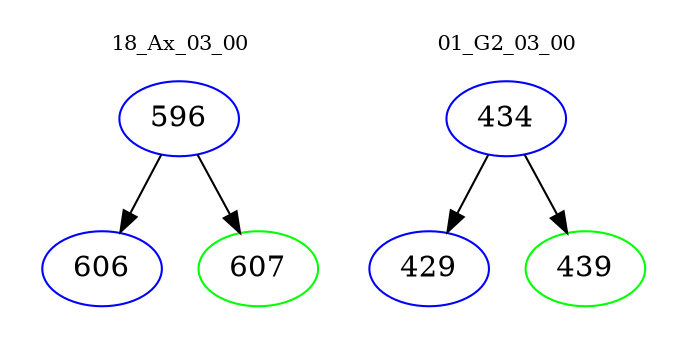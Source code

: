 digraph{
subgraph cluster_0 {
color = white
label = "18_Ax_03_00";
fontsize=10;
T0_596 [label="596", color="blue"]
T0_596 -> T0_606 [color="black"]
T0_606 [label="606", color="blue"]
T0_596 -> T0_607 [color="black"]
T0_607 [label="607", color="green"]
}
subgraph cluster_1 {
color = white
label = "01_G2_03_00";
fontsize=10;
T1_434 [label="434", color="blue"]
T1_434 -> T1_429 [color="black"]
T1_429 [label="429", color="blue"]
T1_434 -> T1_439 [color="black"]
T1_439 [label="439", color="green"]
}
}
